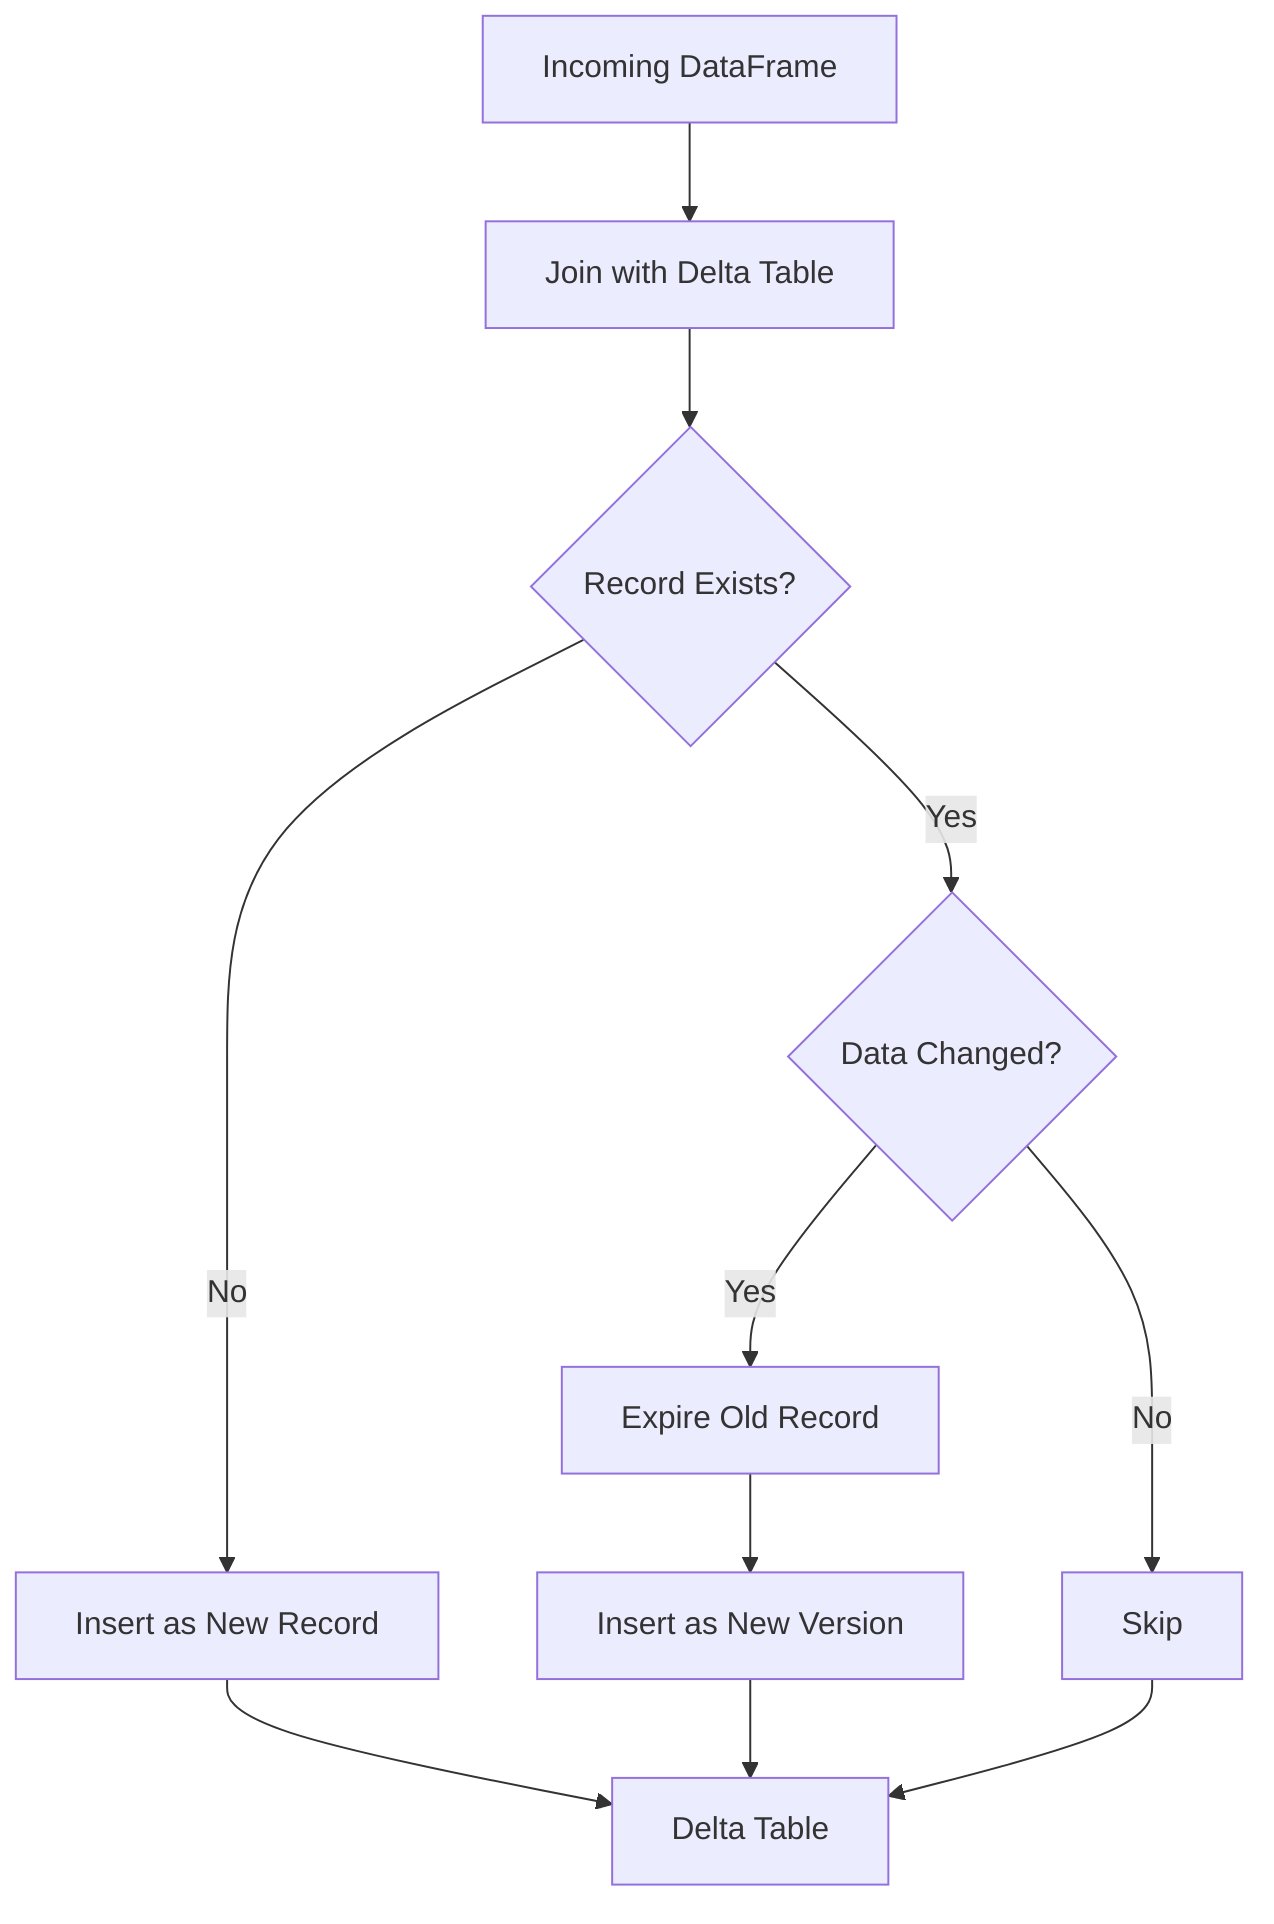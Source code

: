 flowchart TD
    S1[Incoming DataFrame] --> S2[Join with Delta Table]
    S2 --> S3{Record Exists?}
    S3 -- No --> S4[Insert as New Record]
    S3 -- Yes --> S5{Data Changed?}
    S5 -- No --> S6[Skip]
    S5 -- Yes --> S7[Expire Old Record]
    S7 --> S8[Insert as New Version]
    S4 --> S9[Delta Table]
    S8 --> S9
    S6 --> S9